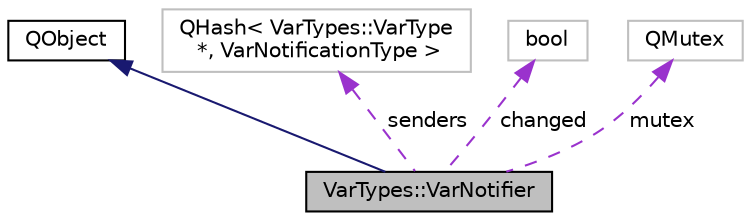 digraph "VarTypes::VarNotifier"
{
 // INTERACTIVE_SVG=YES
  edge [fontname="Helvetica",fontsize="10",labelfontname="Helvetica",labelfontsize="10"];
  node [fontname="Helvetica",fontsize="10",shape=record];
  Node1 [label="VarTypes::VarNotifier",height=0.2,width=0.4,color="black", fillcolor="grey75", style="filled", fontcolor="black"];
  Node2 -> Node1 [dir="back",color="midnightblue",fontsize="10",style="solid",fontname="Helvetica"];
  Node2 [label="QObject",height=0.2,width=0.4,color="black", fillcolor="white", style="filled",URL="$dc/d4f/class_q_object.html"];
  Node3 -> Node1 [dir="back",color="darkorchid3",fontsize="10",style="dashed",label=" senders" ,fontname="Helvetica"];
  Node3 [label="QHash\< VarTypes::VarType\l *, VarNotificationType \>",height=0.2,width=0.4,color="grey75", fillcolor="white", style="filled"];
  Node4 -> Node1 [dir="back",color="darkorchid3",fontsize="10",style="dashed",label=" changed" ,fontname="Helvetica"];
  Node4 [label="bool",height=0.2,width=0.4,color="grey75", fillcolor="white", style="filled"];
  Node5 -> Node1 [dir="back",color="darkorchid3",fontsize="10",style="dashed",label=" mutex" ,fontname="Helvetica"];
  Node5 [label="QMutex",height=0.2,width=0.4,color="grey75", fillcolor="white", style="filled"];
}
